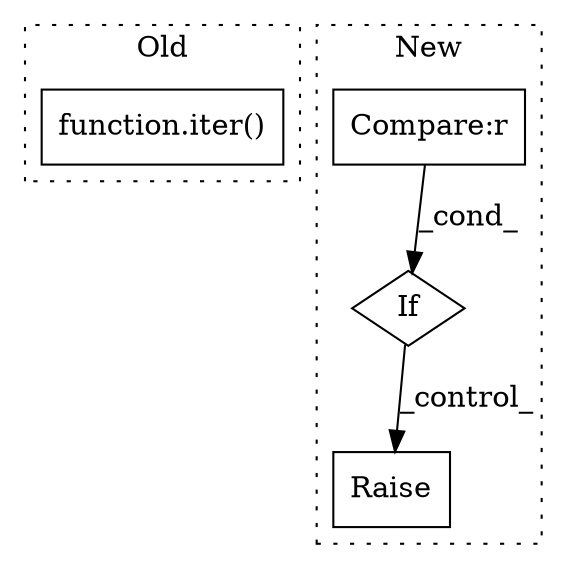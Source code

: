digraph G {
subgraph cluster0 {
1 [label="function.iter()" a="75" s="1922,1998" l="5,1" shape="box"];
label = "Old";
style="dotted";
}
subgraph cluster1 {
2 [label="Raise" a="91" s="1783" l="6" shape="box"];
3 [label="If" a="96" s="1664" l="3" shape="diamond"];
4 [label="Compare:r" a="40" s="1667" l="15" shape="box"];
label = "New";
style="dotted";
}
3 -> 2 [label="_control_"];
4 -> 3 [label="_cond_"];
}
